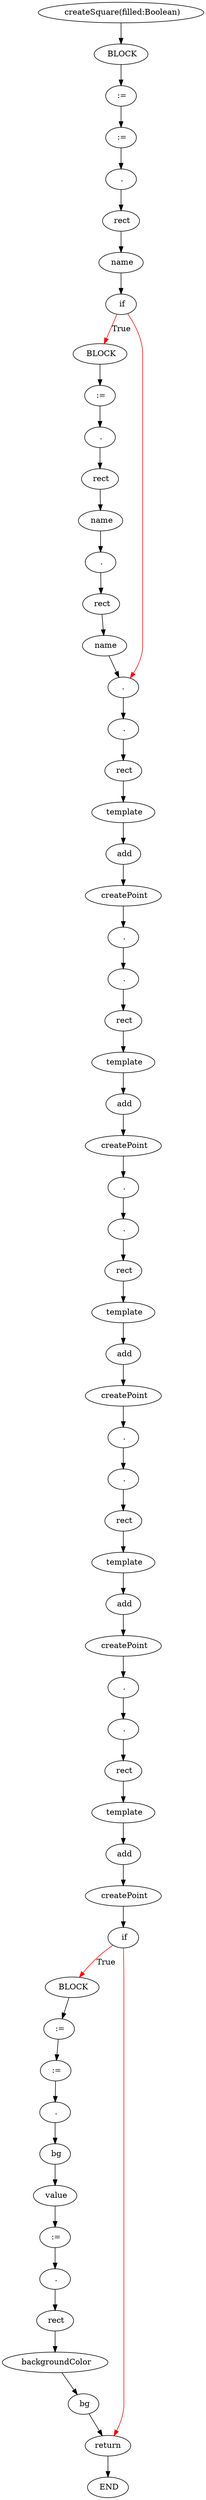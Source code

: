 digraph testGraph {
2596[label=" createSquare(filled:Boolean)"]
2598[label="BLOCK"]
2596 -> 2598[color=black]
2598[label=" BLOCK"]
2599[label=":="]
2598 -> 2599[color=black]
2599[label=" :="]
2605[label=":="]
2599 -> 2605[color=black]
2605[label=" :="]
2606[label="."]
2605 -> 2606[color=black]
2606[label=" ."]
2607[label="rect"]
2606 -> 2607[color=black]
2607[label=" rect"]
2608[label="name"]
2607 -> 2608[color=black]
2608[label=" name"]
2610[label="if"]
2608 -> 2610[color=black]
2610[label=" if"]
2611[label="BLOCK"]
2610 -> 2611[label="True",color=red]
2623[label="."]
2610 -> 2623[color=red]
2611[label=" BLOCK"]
2612[label=":="]
2611 -> 2612[color=black]
2623[label=" ."]
2624[label="."]
2623 -> 2624[color=black]
2612[label=" :="]
2613[label="."]
2612 -> 2613[color=black]
2624[label=" ."]
2625[label="rect"]
2624 -> 2625[color=black]
2613[label=" ."]
2614[label="rect"]
2613 -> 2614[color=black]
2625[label=" rect"]
2626[label="template"]
2625 -> 2626[color=black]
2614[label=" rect"]
2615[label="name"]
2614 -> 2615[color=black]
2626[label=" template"]
2627[label="add"]
2626 -> 2627[color=black]
2615[label=" name"]
2618[label="."]
2615 -> 2618[color=black]
2627[label=" add"]
2629[label="createPoint"]
2627 -> 2629[color=black]
2618[label=" ."]
2619[label="rect"]
2618 -> 2619[color=black]
2629[label=" createPoint"]
2633[label="."]
2629 -> 2633[color=black]
2619[label=" rect"]
2620[label="name"]
2619 -> 2620[color=black]
2633[label=" ."]
2634[label="."]
2633 -> 2634[color=black]
2620[label=" name"]
2623[label="."]
2620 -> 2623[color=black]
2634[label=" ."]
2635[label="rect"]
2634 -> 2635[color=black]
2635[label=" rect"]
2636[label="template"]
2635 -> 2636[color=black]
2636[label=" template"]
2637[label="add"]
2636 -> 2637[color=black]
2637[label=" add"]
2639[label="createPoint"]
2637 -> 2639[color=black]
2639[label=" createPoint"]
2644[label="."]
2639 -> 2644[color=black]
2644[label=" ."]
2645[label="."]
2644 -> 2645[color=black]
2645[label=" ."]
2646[label="rect"]
2645 -> 2646[color=black]
2646[label=" rect"]
2647[label="template"]
2646 -> 2647[color=black]
2647[label=" template"]
2648[label="add"]
2647 -> 2648[color=black]
2648[label=" add"]
2650[label="createPoint"]
2648 -> 2650[color=black]
2650[label=" createPoint"]
2656[label="."]
2650 -> 2656[color=black]
2656[label=" ."]
2657[label="."]
2656 -> 2657[color=black]
2657[label=" ."]
2658[label="rect"]
2657 -> 2658[color=black]
2658[label=" rect"]
2659[label="template"]
2658 -> 2659[color=black]
2659[label=" template"]
2660[label="add"]
2659 -> 2660[color=black]
2660[label=" add"]
2662[label="createPoint"]
2660 -> 2662[color=black]
2662[label=" createPoint"]
2667[label="."]
2662 -> 2667[color=black]
2667[label=" ."]
2668[label="."]
2667 -> 2668[color=black]
2668[label=" ."]
2669[label="rect"]
2668 -> 2669[color=black]
2669[label=" rect"]
2670[label="template"]
2669 -> 2670[color=black]
2670[label=" template"]
2671[label="add"]
2670 -> 2671[color=black]
2671[label=" add"]
2673[label="createPoint"]
2671 -> 2673[color=black]
2673[label=" createPoint"]
2677[label="if"]
2673 -> 2677[color=black]
2677[label=" if"]
2678[label="BLOCK"]
2677 -> 2678[label="True",color=red]
2700[label="return"]
2677 -> 2700[color=red]
2678[label=" BLOCK"]
2679[label=":="]
2678 -> 2679[color=black]
2700[label=" return"]
2597[label="END"]
2700 -> 2597[color=black]
2679[label=" :="]
2685[label=":="]
2679 -> 2685[color=black]
2597[label=" END"]
2685[label=" :="]
2686[label="."]
2685 -> 2686[color=black]
2686[label=" ."]
2687[label="bg"]
2686 -> 2687[color=black]
2687[label=" bg"]
2688[label="value"]
2687 -> 2688[color=black]
2688[label=" value"]
2692[label=":="]
2688 -> 2692[color=black]
2692[label=" :="]
2693[label="."]
2692 -> 2693[color=black]
2693[label=" ."]
2694[label="rect"]
2693 -> 2694[color=black]
2694[label=" rect"]
2695[label="backgroundColor"]
2694 -> 2695[color=black]
2695[label=" backgroundColor"]
2696[label="bg"]
2695 -> 2696[color=black]
2696[label=" bg"]
2700[label="return"]
2696 -> 2700[color=black]
}
